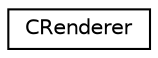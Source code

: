 digraph "Graphe hiérarchique des classes"
{
  edge [fontname="Helvetica",fontsize="10",labelfontname="Helvetica",labelfontsize="10"];
  node [fontname="Helvetica",fontsize="10",shape=record];
  rankdir="LR";
  Node1 [label="CRenderer",height=0.2,width=0.4,color="black", fillcolor="white", style="filled",URL="$class_c_renderer.html"];
}
